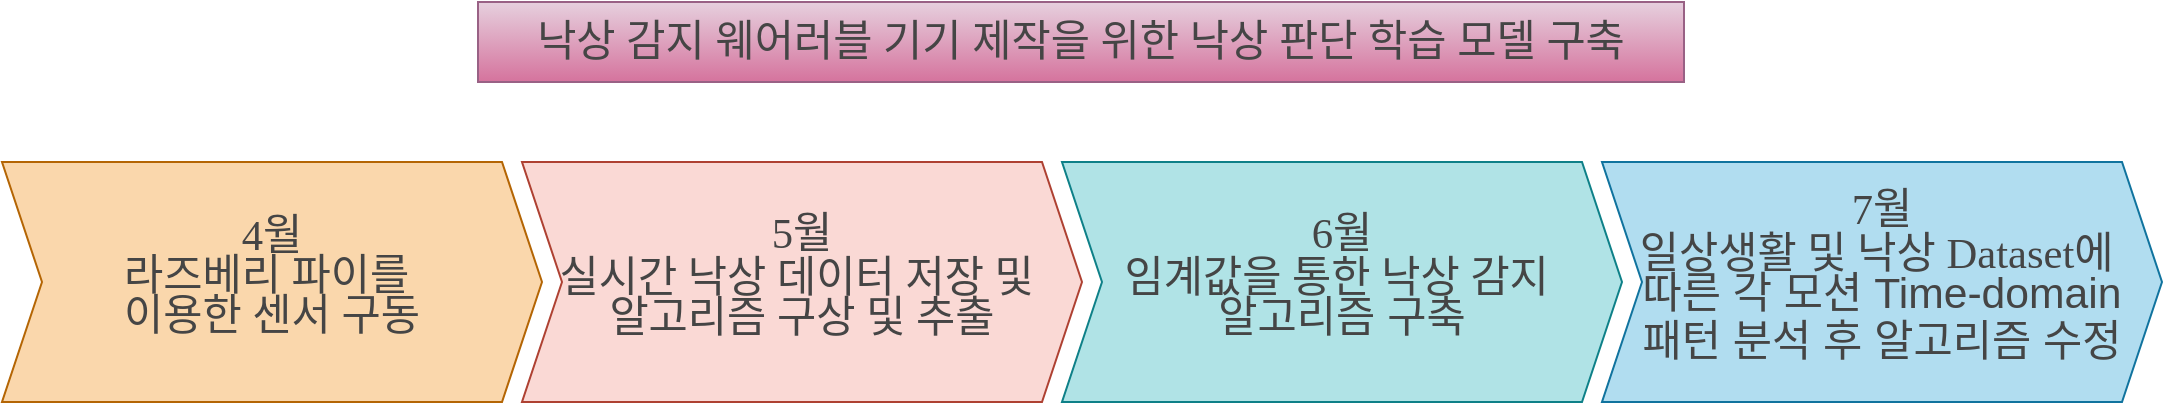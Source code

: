 <mxfile version="20.3.6" type="github">
  <diagram name="Page-1" id="12e1b939-464a-85fe-373e-61e167be1490">
    <mxGraphModel dx="1694" dy="894" grid="1" gridSize="10" guides="1" tooltips="1" connect="1" arrows="1" fold="1" page="1" pageScale="1.5" pageWidth="1169" pageHeight="826" background="none" math="0" shadow="0">
      <root>
        <mxCell id="0" />
        <mxCell id="1" parent="0" />
        <mxCell id="VXZKSgoOHZvKYw1qHndZ-1" value="&lt;p style=&quot;font-size: medium; margin: 0px; line-height: 1px;&quot; align=&quot;center&quot;&gt;&lt;span style=&quot;font-family: &amp;quot;.Times LT MM&amp;quot;; font-size: 16pt; color: rgb(69, 69, 69);&quot;&gt;4월&lt;/span&gt;&lt;/p&gt;&lt;p style=&quot;font-size: medium; margin: 0px; line-height: 1px;&quot; align=&quot;center&quot;&gt;&lt;span style=&quot;font-family: &amp;quot;.Times LT MM&amp;quot;; font-size: 16pt; color: rgb(69, 69, 69);&quot;&gt;&lt;br&gt;&lt;/span&gt;&lt;/p&gt;&lt;p style=&quot;font-size: medium; margin: 0px; line-height: 1px;&quot; align=&quot;center&quot;&gt;&lt;span style=&quot;font-family: &amp;quot;.Times LT MM&amp;quot;; font-size: 16pt; color: rgb(69, 69, 69);&quot;&gt;&lt;br&gt;&lt;/span&gt;&lt;/p&gt;&lt;p style=&quot;font-size: medium; margin: 0px; line-height: 1px;&quot; align=&quot;center&quot;&gt;&lt;span style=&quot;font-family: &amp;quot;.Times LT MM&amp;quot;; font-size: 16pt; color: rgb(69, 69, 69);&quot;&gt;&lt;br&gt;&lt;/span&gt;&lt;/p&gt;&lt;p style=&quot;font-size: medium; margin: 0px; line-height: 1px;&quot; align=&quot;center&quot;&gt;&lt;span style=&quot;font-family: &amp;quot;.Times LT MM&amp;quot;; font-size: 16pt; color: rgb(69, 69, 69);&quot;&gt;&lt;br&gt;&lt;/span&gt;&lt;/p&gt;&lt;p style=&quot;font-size: medium; margin: 0px; line-height: 1px;&quot; align=&quot;center&quot;&gt;&lt;span style=&quot;font-family: &amp;quot;.Times LT MM&amp;quot;; font-size: 16pt; color: rgb(69, 69, 69);&quot;&gt;&lt;br&gt;&lt;/span&gt;&lt;/p&gt;&lt;p style=&quot;font-size: medium; margin: 0px; line-height: 1px;&quot; align=&quot;center&quot;&gt;&lt;span style=&quot;font-family: &amp;quot;.Times LT MM&amp;quot;; font-size: 16pt; color: rgb(69, 69, 69);&quot;&gt;&lt;br&gt;&lt;/span&gt;&lt;/p&gt;&lt;p style=&quot;font-size: medium; margin: 0px; line-height: 1px;&quot; align=&quot;center&quot;&gt;&lt;span style=&quot;font-family: &amp;quot;.Times LT MM&amp;quot;; font-size: 16pt; color: rgb(69, 69, 69);&quot;&gt;&lt;br&gt;&lt;/span&gt;&lt;/p&gt;&lt;p style=&quot;font-size: medium; margin: 0px; line-height: 1px;&quot; align=&quot;center&quot;&gt;&lt;span style=&quot;font-family: &amp;quot;.Times LT MM&amp;quot;; font-size: 16pt; color: rgb(69, 69, 69);&quot;&gt;&lt;br&gt;&lt;/span&gt;&lt;/p&gt;&lt;p style=&quot;font-size: medium; margin: 0px; line-height: 1px;&quot; align=&quot;center&quot;&gt;&lt;span style=&quot;font-family: &amp;quot;.Times LT MM&amp;quot;; font-size: 16pt; color: rgb(69, 69, 69);&quot;&gt;&lt;br&gt;&lt;/span&gt;&lt;/p&gt;&lt;p style=&quot;font-size: medium; margin: 0px; line-height: 1px;&quot; align=&quot;center&quot;&gt;&lt;span style=&quot;color: rgb(69, 69, 69); font-family: &amp;quot;.Times LT MM&amp;quot;; font-size: 16pt; background-color: initial;&quot;&gt;라즈베리 파이를&amp;nbsp;&lt;/span&gt;&lt;/p&gt;&lt;p style=&quot;font-size: medium; margin: 0px; line-height: 1px;&quot; align=&quot;center&quot;&gt;&lt;span style=&quot;color: rgb(69, 69, 69); font-family: &amp;quot;.Times LT MM&amp;quot;; font-size: 16pt; background-color: initial;&quot;&gt;&lt;br&gt;&lt;/span&gt;&lt;/p&gt;&lt;p style=&quot;font-size: medium; margin: 0px; line-height: 1px;&quot; align=&quot;center&quot;&gt;&lt;span style=&quot;color: rgb(69, 69, 69); font-family: &amp;quot;.Times LT MM&amp;quot;; font-size: 16pt; background-color: initial;&quot;&gt;&lt;br&gt;&lt;/span&gt;&lt;/p&gt;&lt;p style=&quot;font-size: medium; margin: 0px; line-height: 1px;&quot; align=&quot;center&quot;&gt;&lt;span style=&quot;color: rgb(69, 69, 69); font-family: &amp;quot;.Times LT MM&amp;quot;; font-size: 16pt; background-color: initial;&quot;&gt;&lt;br&gt;&lt;/span&gt;&lt;/p&gt;&lt;p style=&quot;font-size: medium; margin: 0px; line-height: 1px;&quot; align=&quot;center&quot;&gt;&lt;span style=&quot;color: rgb(69, 69, 69); font-family: &amp;quot;.Times LT MM&amp;quot;; font-size: 16pt; background-color: initial;&quot;&gt;&lt;br&gt;&lt;/span&gt;&lt;/p&gt;&lt;p style=&quot;font-size: medium; margin: 0px; line-height: 1px;&quot; align=&quot;center&quot;&gt;&lt;span style=&quot;color: rgb(69, 69, 69); font-family: &amp;quot;.Times LT MM&amp;quot;; font-size: 16pt; background-color: initial;&quot;&gt;&lt;br&gt;&lt;/span&gt;&lt;/p&gt;&lt;p style=&quot;font-size: medium; margin: 0px; line-height: 1px;&quot; align=&quot;center&quot;&gt;&lt;span style=&quot;color: rgb(69, 69, 69); font-family: &amp;quot;.Times LT MM&amp;quot;; font-size: 16pt; background-color: initial;&quot;&gt;&lt;br&gt;&lt;/span&gt;&lt;/p&gt;&lt;p style=&quot;font-size: medium; margin: 0px; line-height: 1px;&quot; align=&quot;center&quot;&gt;&lt;span style=&quot;color: rgb(69, 69, 69); font-family: &amp;quot;.Times LT MM&amp;quot;; font-size: 16pt; background-color: initial;&quot;&gt;&lt;br&gt;&lt;/span&gt;&lt;/p&gt;&lt;p style=&quot;font-size: medium; margin: 0px; line-height: 1px;&quot; align=&quot;center&quot;&gt;&lt;span style=&quot;color: rgb(69, 69, 69); font-family: &amp;quot;.Times LT MM&amp;quot;; font-size: 16pt; background-color: initial;&quot;&gt;&lt;br&gt;&lt;/span&gt;&lt;/p&gt;&lt;p style=&quot;font-size: medium; margin: 0px; line-height: 1px;&quot; align=&quot;center&quot;&gt;&lt;span style=&quot;color: rgb(69, 69, 69); font-family: &amp;quot;.Times LT MM&amp;quot;; font-size: 16pt; background-color: initial;&quot;&gt;&lt;br&gt;&lt;/span&gt;&lt;/p&gt;&lt;p style=&quot;font-size: medium; margin: 0px; line-height: 1px;&quot; align=&quot;center&quot;&gt;&lt;span style=&quot;color: rgb(69, 69, 69); font-family: &amp;quot;.Times LT MM&amp;quot;; font-size: 16pt; background-color: initial;&quot;&gt;이용한 센서 구동&lt;/span&gt;&lt;br&gt;&lt;/p&gt;" style="shape=step;perimeter=stepPerimeter;whiteSpace=wrap;html=1;fixedSize=1;fillColor=#fad7ac;strokeColor=#b46504;" vertex="1" parent="1">
          <mxGeometry x="337" y="320" width="270" height="120" as="geometry" />
        </mxCell>
        <mxCell id="VXZKSgoOHZvKYw1qHndZ-5" value="&lt;span style=&quot;color: rgb(69, 69, 69); font-family: &amp;quot;.Times LT MM&amp;quot;; font-size: 21.333px;&quot;&gt;낙상 감지 웨어러블 기기 제작을 위한 낙상 판단 학습 모델 구축&lt;/span&gt;" style="text;html=1;strokeColor=#996185;fillColor=#e6d0de;align=center;verticalAlign=middle;whiteSpace=wrap;rounded=0;gradientColor=#d5739d;" vertex="1" parent="1">
          <mxGeometry x="575" y="240" width="603" height="40" as="geometry" />
        </mxCell>
        <mxCell id="VXZKSgoOHZvKYw1qHndZ-10" value="&lt;p style=&quot;font-size: medium; margin: 0px; line-height: 1px;&quot; align=&quot;center&quot;&gt;&lt;span style=&quot;font-family: &amp;quot;.Times LT MM&amp;quot;; font-size: 16pt; color: rgb(69, 69, 69);&quot;&gt;5월&lt;/span&gt;&lt;/p&gt;&lt;p style=&quot;font-size: medium; margin: 0px; line-height: 1px;&quot; align=&quot;center&quot;&gt;&lt;span style=&quot;font-family: &amp;quot;.Times LT MM&amp;quot;; font-size: 16pt; color: rgb(69, 69, 69);&quot;&gt;&lt;br&gt;&lt;/span&gt;&lt;/p&gt;&lt;p style=&quot;font-size: medium; margin: 0px; line-height: 1px;&quot; align=&quot;center&quot;&gt;&lt;span style=&quot;font-family: &amp;quot;.Times LT MM&amp;quot;; font-size: 16pt; color: rgb(69, 69, 69);&quot;&gt;&lt;br&gt;&lt;/span&gt;&lt;/p&gt;&lt;p style=&quot;font-size: medium; margin: 0px; line-height: 1px;&quot; align=&quot;center&quot;&gt;&lt;span style=&quot;font-family: &amp;quot;.Times LT MM&amp;quot;; font-size: 16pt; color: rgb(69, 69, 69);&quot;&gt;&lt;br&gt;&lt;/span&gt;&lt;/p&gt;&lt;p style=&quot;font-size: medium; margin: 0px; line-height: 1px;&quot; align=&quot;center&quot;&gt;&lt;span style=&quot;font-family: &amp;quot;.Times LT MM&amp;quot;; font-size: 16pt; color: rgb(69, 69, 69);&quot;&gt;&lt;br&gt;&lt;/span&gt;&lt;/p&gt;&lt;p style=&quot;font-size: medium; margin: 0px; line-height: 1px;&quot; align=&quot;center&quot;&gt;&lt;span style=&quot;font-family: &amp;quot;.Times LT MM&amp;quot;; font-size: 16pt; color: rgb(69, 69, 69);&quot;&gt;&lt;br&gt;&lt;/span&gt;&lt;/p&gt;&lt;p style=&quot;font-size: medium; margin: 0px; line-height: 1px;&quot; align=&quot;center&quot;&gt;&lt;span style=&quot;font-family: &amp;quot;.Times LT MM&amp;quot;; font-size: 16pt; color: rgb(69, 69, 69);&quot;&gt;&lt;br&gt;&lt;/span&gt;&lt;/p&gt;&lt;p style=&quot;font-size: medium; margin: 0px; line-height: 1px;&quot; align=&quot;center&quot;&gt;&lt;span style=&quot;font-family: &amp;quot;.Times LT MM&amp;quot;; font-size: 16pt; color: rgb(69, 69, 69);&quot;&gt;&lt;br&gt;&lt;/span&gt;&lt;/p&gt;&lt;p style=&quot;font-size: medium; margin: 0px; line-height: 1px;&quot; align=&quot;center&quot;&gt;&lt;span style=&quot;font-family: &amp;quot;.Times LT MM&amp;quot;; font-size: 16pt; color: rgb(69, 69, 69);&quot;&gt;&lt;br&gt;&lt;/span&gt;&lt;/p&gt;&lt;p style=&quot;font-size: medium; margin: 0px; line-height: 1px;&quot; align=&quot;center&quot;&gt;&lt;span style=&quot;font-family: &amp;quot;.Times LT MM&amp;quot;; font-size: 16pt; color: rgb(69, 69, 69);&quot;&gt;&lt;br&gt;&lt;/span&gt;&lt;/p&gt;&lt;p style=&quot;font-size: medium; margin: 0px; line-height: 1px;&quot; align=&quot;center&quot;&gt;&lt;span style=&quot;font-family: &amp;quot;.Times LT MM&amp;quot;; font-size: 16pt; color: rgb(69, 69, 69);&quot;&gt;&lt;br&gt;&lt;/span&gt;&lt;/p&gt;&lt;p style=&quot;font-size: medium; margin: 0px; line-height: 1px;&quot; align=&quot;center&quot;&gt;&lt;span style=&quot;font-family: &amp;quot;.Times LT MM&amp;quot;; font-size: 16pt; color: rgb(69, 69, 69);&quot;&gt;실시간 낙상 데이터 저장 및&amp;nbsp;&lt;/span&gt;&lt;/p&gt;&lt;p style=&quot;font-size: medium; margin: 0px; line-height: 1px;&quot; align=&quot;center&quot;&gt;&lt;span style=&quot;font-family: &amp;quot;.Times LT MM&amp;quot;; font-size: 16pt; color: rgb(69, 69, 69);&quot;&gt;&lt;br&gt;&lt;/span&gt;&lt;/p&gt;&lt;p style=&quot;font-size: medium; margin: 0px; line-height: 1px;&quot; align=&quot;center&quot;&gt;&lt;span style=&quot;font-family: &amp;quot;.Times LT MM&amp;quot;; font-size: 16pt; color: rgb(69, 69, 69);&quot;&gt;&lt;br&gt;&lt;/span&gt;&lt;/p&gt;&lt;p style=&quot;font-size: medium; margin: 0px; line-height: 1px;&quot; align=&quot;center&quot;&gt;&lt;span style=&quot;font-family: &amp;quot;.Times LT MM&amp;quot;; font-size: 16pt; color: rgb(69, 69, 69);&quot;&gt;&lt;br&gt;&lt;/span&gt;&lt;/p&gt;&lt;p style=&quot;font-size: medium; margin: 0px; line-height: 1px;&quot; align=&quot;center&quot;&gt;&lt;span style=&quot;font-family: &amp;quot;.Times LT MM&amp;quot;; font-size: 16pt; color: rgb(69, 69, 69);&quot;&gt;&lt;br&gt;&lt;/span&gt;&lt;/p&gt;&lt;p style=&quot;font-size: medium; margin: 0px; line-height: 1px;&quot; align=&quot;center&quot;&gt;&lt;span style=&quot;font-family: &amp;quot;.Times LT MM&amp;quot;; font-size: 16pt; color: rgb(69, 69, 69);&quot;&gt;&lt;br&gt;&lt;/span&gt;&lt;/p&gt;&lt;p style=&quot;font-size: medium; margin: 0px; line-height: 1px;&quot; align=&quot;center&quot;&gt;&lt;span style=&quot;font-family: &amp;quot;.Times LT MM&amp;quot;; font-size: 16pt; color: rgb(69, 69, 69);&quot;&gt;&lt;br&gt;&lt;/span&gt;&lt;/p&gt;&lt;p style=&quot;font-size: medium; margin: 0px; line-height: 1px;&quot; align=&quot;center&quot;&gt;&lt;span style=&quot;font-family: &amp;quot;.Times LT MM&amp;quot;; font-size: 16pt; color: rgb(69, 69, 69);&quot;&gt;&lt;br&gt;&lt;/span&gt;&lt;/p&gt;&lt;p style=&quot;font-size: medium; margin: 0px; line-height: 1px;&quot; align=&quot;center&quot;&gt;&lt;span style=&quot;font-family: &amp;quot;.Times LT MM&amp;quot;; font-size: 16pt; color: rgb(69, 69, 69);&quot;&gt;&lt;br&gt;&lt;/span&gt;&lt;/p&gt;&lt;p style=&quot;font-size: medium; margin: 0px; line-height: 1px;&quot; align=&quot;center&quot;&gt;&lt;span style=&quot;font-family: &amp;quot;.Times LT MM&amp;quot;; font-size: 16pt; color: rgb(69, 69, 69);&quot;&gt;&lt;br&gt;&lt;/span&gt;&lt;/p&gt;&lt;p style=&quot;font-size: medium; margin: 0px; line-height: 1px;&quot; align=&quot;center&quot;&gt;&lt;span style=&quot;font-family: &amp;quot;.Times LT MM&amp;quot;; font-size: 16pt; color: rgb(69, 69, 69);&quot;&gt;알고리즘 구상 및 추출&lt;/span&gt;&lt;/p&gt;" style="shape=step;perimeter=stepPerimeter;whiteSpace=wrap;html=1;fixedSize=1;fillColor=#fad9d5;strokeColor=#ae4132;" vertex="1" parent="1">
          <mxGeometry x="597" y="320" width="280" height="120" as="geometry" />
        </mxCell>
        <mxCell id="VXZKSgoOHZvKYw1qHndZ-11" value="&lt;p style=&quot;font-size: medium; margin: 0px; line-height: 1px;&quot; align=&quot;center&quot;&gt;&lt;span style=&quot;font-family: &amp;quot;.Times LT MM&amp;quot;; font-size: 16pt; color: rgb(69, 69, 69);&quot;&gt;6월&lt;/span&gt;&lt;/p&gt;&lt;p style=&quot;font-size: medium; margin: 0px; line-height: 1px;&quot; align=&quot;center&quot;&gt;&lt;span style=&quot;font-family: &amp;quot;.Times LT MM&amp;quot;; font-size: 16pt; color: rgb(69, 69, 69);&quot;&gt;&lt;br&gt;&lt;/span&gt;&lt;/p&gt;&lt;p style=&quot;font-size: medium; margin: 0px; line-height: 1px;&quot; align=&quot;center&quot;&gt;&lt;span style=&quot;font-family: &amp;quot;.Times LT MM&amp;quot;; font-size: 16pt; color: rgb(69, 69, 69);&quot;&gt;&lt;br&gt;&lt;/span&gt;&lt;/p&gt;&lt;p style=&quot;font-size: medium; margin: 0px; line-height: 1px;&quot; align=&quot;center&quot;&gt;&lt;span style=&quot;font-family: &amp;quot;.Times LT MM&amp;quot;; font-size: 16pt; color: rgb(69, 69, 69);&quot;&gt;&lt;br&gt;&lt;/span&gt;&lt;/p&gt;&lt;p style=&quot;font-size: medium; margin: 0px; line-height: 1px;&quot; align=&quot;center&quot;&gt;&lt;span style=&quot;font-family: &amp;quot;.Times LT MM&amp;quot;; font-size: 16pt; color: rgb(69, 69, 69);&quot;&gt;&lt;br&gt;&lt;/span&gt;&lt;/p&gt;&lt;p style=&quot;font-size: medium; margin: 0px; line-height: 1px;&quot; align=&quot;center&quot;&gt;&lt;span style=&quot;font-family: &amp;quot;.Times LT MM&amp;quot;; font-size: 16pt; color: rgb(69, 69, 69);&quot;&gt;&lt;br&gt;&lt;/span&gt;&lt;/p&gt;&lt;p style=&quot;font-size: medium; margin: 0px; line-height: 1px;&quot; align=&quot;center&quot;&gt;&lt;span style=&quot;font-family: &amp;quot;.Times LT MM&amp;quot;; font-size: 16pt; color: rgb(69, 69, 69);&quot;&gt;&lt;br&gt;&lt;/span&gt;&lt;/p&gt;&lt;p style=&quot;font-size: medium; margin: 0px; line-height: 1px;&quot; align=&quot;center&quot;&gt;&lt;span style=&quot;font-family: &amp;quot;.Times LT MM&amp;quot;; font-size: 16pt; color: rgb(69, 69, 69);&quot;&gt;&lt;br&gt;&lt;/span&gt;&lt;/p&gt;&lt;p style=&quot;font-size: medium; margin: 0px; line-height: 1px;&quot; align=&quot;center&quot;&gt;&lt;span style=&quot;font-family: &amp;quot;.Times LT MM&amp;quot;; font-size: 16pt; color: rgb(69, 69, 69);&quot;&gt;&lt;br&gt;&lt;/span&gt;&lt;/p&gt;&lt;p style=&quot;font-size: medium; margin: 0px; line-height: 1px;&quot; align=&quot;center&quot;&gt;&lt;span style=&quot;font-family: &amp;quot;.Times LT MM&amp;quot;; font-size: 16pt; color: rgb(69, 69, 69);&quot;&gt;&lt;br&gt;&lt;/span&gt;&lt;/p&gt;&lt;p style=&quot;font-size: medium; margin: 0px; line-height: 1px;&quot; align=&quot;center&quot;&gt;&lt;span style=&quot;font-family: &amp;quot;.Times LT MM&amp;quot;; font-size: 16pt; color: rgb(69, 69, 69);&quot;&gt;&lt;br&gt;&lt;/span&gt;&lt;/p&gt;&lt;p style=&quot;font-size: medium; margin: 0px; line-height: 1px;&quot; align=&quot;center&quot;&gt;&lt;span style=&quot;font-family: &amp;quot;.Times LT MM&amp;quot;; font-size: 16pt; color: rgb(69, 69, 69);&quot;&gt;임계값을 통한 낙상 감지&amp;nbsp;&lt;/span&gt;&lt;/p&gt;&lt;p style=&quot;font-size: medium; margin: 0px; line-height: 1px;&quot; align=&quot;center&quot;&gt;&lt;span style=&quot;font-family: &amp;quot;.Times LT MM&amp;quot;; font-size: 16pt; color: rgb(69, 69, 69);&quot;&gt;&lt;br&gt;&lt;/span&gt;&lt;/p&gt;&lt;p style=&quot;font-size: medium; margin: 0px; line-height: 1px;&quot; align=&quot;center&quot;&gt;&lt;span style=&quot;font-family: &amp;quot;.Times LT MM&amp;quot;; font-size: 16pt; color: rgb(69, 69, 69);&quot;&gt;&lt;br&gt;&lt;/span&gt;&lt;/p&gt;&lt;p style=&quot;font-size: medium; margin: 0px; line-height: 1px;&quot; align=&quot;center&quot;&gt;&lt;span style=&quot;font-family: &amp;quot;.Times LT MM&amp;quot;; font-size: 16pt; color: rgb(69, 69, 69);&quot;&gt;&lt;br&gt;&lt;/span&gt;&lt;/p&gt;&lt;p style=&quot;font-size: medium; margin: 0px; line-height: 1px;&quot; align=&quot;center&quot;&gt;&lt;span style=&quot;font-family: &amp;quot;.Times LT MM&amp;quot;; font-size: 16pt; color: rgb(69, 69, 69);&quot;&gt;&lt;br&gt;&lt;/span&gt;&lt;/p&gt;&lt;p style=&quot;font-size: medium; margin: 0px; line-height: 1px;&quot; align=&quot;center&quot;&gt;&lt;span style=&quot;font-family: &amp;quot;.Times LT MM&amp;quot;; font-size: 16pt; color: rgb(69, 69, 69);&quot;&gt;&lt;br&gt;&lt;/span&gt;&lt;/p&gt;&lt;p style=&quot;font-size: medium; margin: 0px; line-height: 1px;&quot; align=&quot;center&quot;&gt;&lt;span style=&quot;font-family: &amp;quot;.Times LT MM&amp;quot;; font-size: 16pt; color: rgb(69, 69, 69);&quot;&gt;&lt;br&gt;&lt;/span&gt;&lt;/p&gt;&lt;p style=&quot;font-size: medium; margin: 0px; line-height: 1px;&quot; align=&quot;center&quot;&gt;&lt;span style=&quot;font-family: &amp;quot;.Times LT MM&amp;quot;; font-size: 16pt; color: rgb(69, 69, 69);&quot;&gt;&lt;br&gt;&lt;/span&gt;&lt;/p&gt;&lt;p style=&quot;font-size: medium; margin: 0px; line-height: 1px;&quot; align=&quot;center&quot;&gt;&lt;span style=&quot;font-family: &amp;quot;.Times LT MM&amp;quot;; font-size: 16pt; color: rgb(69, 69, 69);&quot;&gt;&lt;br&gt;&lt;/span&gt;&lt;/p&gt;&lt;p style=&quot;font-size: medium; margin: 0px; line-height: 1px;&quot; align=&quot;center&quot;&gt;&lt;span style=&quot;font-family: &amp;quot;.Times LT MM&amp;quot;; font-size: 16pt; color: rgb(69, 69, 69);&quot;&gt;&lt;br&gt;&lt;/span&gt;&lt;/p&gt;&lt;p style=&quot;margin: 0px; line-height: 1px;&quot; align=&quot;center&quot;&gt;&lt;font face=&quot;.Times LT MM&quot; color=&quot;#454545&quot;&gt;&lt;span style=&quot;font-size: 21.333px;&quot;&gt;알고리즘 구축&lt;/span&gt;&lt;/font&gt;&lt;/p&gt;" style="shape=step;perimeter=stepPerimeter;whiteSpace=wrap;html=1;fixedSize=1;fillColor=#b0e3e6;strokeColor=#0e8088;" vertex="1" parent="1">
          <mxGeometry x="867" y="320" width="280" height="120" as="geometry" />
        </mxCell>
        <mxCell id="VXZKSgoOHZvKYw1qHndZ-12" value="&lt;p style=&quot;font-size: medium; margin: 0px; line-height: 1px;&quot; align=&quot;center&quot;&gt;&lt;span style=&quot;font-family: &amp;quot;.Times LT MM&amp;quot;; font-size: 16pt; color: rgb(69, 69, 69);&quot;&gt;7월&lt;/span&gt;&lt;/p&gt;&lt;p style=&quot;font-size: medium; margin: 0px; line-height: 1px;&quot; align=&quot;center&quot;&gt;&lt;span style=&quot;font-family: &amp;quot;.Times LT MM&amp;quot;; font-size: 16pt; color: rgb(69, 69, 69);&quot;&gt;&lt;br&gt;&lt;/span&gt;&lt;/p&gt;&lt;p style=&quot;font-size: medium; margin: 0px; line-height: 1px;&quot; align=&quot;center&quot;&gt;&lt;span style=&quot;font-family: &amp;quot;.Times LT MM&amp;quot;; font-size: 16pt; color: rgb(69, 69, 69);&quot;&gt;&lt;br&gt;&lt;/span&gt;&lt;/p&gt;&lt;p style=&quot;font-size: medium; margin: 0px; line-height: 1px;&quot; align=&quot;center&quot;&gt;&lt;span style=&quot;font-family: &amp;quot;.Times LT MM&amp;quot;; font-size: 16pt; color: rgb(69, 69, 69);&quot;&gt;&lt;br&gt;&lt;/span&gt;&lt;/p&gt;&lt;p style=&quot;font-size: medium; margin: 0px; line-height: 1px;&quot; align=&quot;center&quot;&gt;&lt;span style=&quot;font-family: &amp;quot;.Times LT MM&amp;quot;; font-size: 16pt; color: rgb(69, 69, 69);&quot;&gt;&lt;br&gt;&lt;/span&gt;&lt;/p&gt;&lt;p style=&quot;font-size: medium; margin: 0px; line-height: 1px;&quot; align=&quot;center&quot;&gt;&lt;span style=&quot;font-family: &amp;quot;.Times LT MM&amp;quot;; font-size: 16pt; color: rgb(69, 69, 69);&quot;&gt;&lt;br&gt;&lt;/span&gt;&lt;/p&gt;&lt;p style=&quot;font-size: medium; margin: 0px; line-height: 1px;&quot; align=&quot;center&quot;&gt;&lt;span style=&quot;font-family: &amp;quot;.Times LT MM&amp;quot;; font-size: 16pt; color: rgb(69, 69, 69);&quot;&gt;&lt;br&gt;&lt;/span&gt;&lt;/p&gt;&lt;p style=&quot;font-size: medium; margin: 0px; line-height: 1px;&quot; align=&quot;center&quot;&gt;&lt;span style=&quot;font-family: &amp;quot;.Times LT MM&amp;quot;; font-size: 16pt; color: rgb(69, 69, 69);&quot;&gt;&lt;br&gt;&lt;/span&gt;&lt;/p&gt;&lt;p style=&quot;font-size: medium; margin: 0px; line-height: 1px;&quot; align=&quot;center&quot;&gt;&lt;span style=&quot;font-family: &amp;quot;.Times LT MM&amp;quot;; font-size: 16pt; color: rgb(69, 69, 69);&quot;&gt;&lt;br&gt;&lt;/span&gt;&lt;/p&gt;&lt;p style=&quot;font-size: medium; margin: 0px; line-height: 1px;&quot; align=&quot;center&quot;&gt;&lt;span style=&quot;font-family: &amp;quot;.Times LT MM&amp;quot;; font-size: 16pt; color: rgb(69, 69, 69);&quot;&gt;&lt;br&gt;&lt;/span&gt;&lt;/p&gt;&lt;p style=&quot;font-size: medium; margin: 0px; line-height: 1px;&quot; align=&quot;center&quot;&gt;&lt;span style=&quot;font-family: &amp;quot;.Times LT MM&amp;quot;; font-size: 16pt; color: rgb(69, 69, 69);&quot;&gt;&lt;br&gt;&lt;/span&gt;&lt;/p&gt;&lt;p style=&quot;font-size: medium; margin: 0px; line-height: 1px;&quot; align=&quot;center&quot;&gt;&lt;span style=&quot;font-family: &amp;quot;.Times LT MM&amp;quot;; font-size: 16pt; color: rgb(69, 69, 69);&quot;&gt;일상생활 및 낙상 Dataset에&amp;nbsp;&lt;/span&gt;&lt;/p&gt;&lt;p style=&quot;font-size: medium; margin: 0px; line-height: 1px;&quot; align=&quot;center&quot;&gt;&lt;span style=&quot;font-family: &amp;quot;.Times LT MM&amp;quot;; font-size: 16pt; color: rgb(69, 69, 69);&quot;&gt;&lt;br&gt;&lt;/span&gt;&lt;/p&gt;&lt;p style=&quot;font-size: medium; margin: 0px; line-height: 1px;&quot; align=&quot;center&quot;&gt;&lt;span style=&quot;font-family: &amp;quot;.Times LT MM&amp;quot;; font-size: 16pt; color: rgb(69, 69, 69);&quot;&gt;&lt;br&gt;&lt;/span&gt;&lt;/p&gt;&lt;p style=&quot;font-size: medium; margin: 0px; line-height: 1px;&quot; align=&quot;center&quot;&gt;&lt;span style=&quot;font-family: &amp;quot;.Times LT MM&amp;quot;; font-size: 16pt; color: rgb(69, 69, 69);&quot;&gt;&lt;br&gt;&lt;/span&gt;&lt;/p&gt;&lt;p style=&quot;font-size: medium; margin: 0px; line-height: 1px;&quot; align=&quot;center&quot;&gt;&lt;span style=&quot;font-family: &amp;quot;.Times LT MM&amp;quot;; font-size: 16pt; color: rgb(69, 69, 69);&quot;&gt;&lt;br&gt;&lt;/span&gt;&lt;/p&gt;&lt;p style=&quot;font-size: medium; margin: 0px; line-height: 1px;&quot; align=&quot;center&quot;&gt;&lt;span style=&quot;font-family: &amp;quot;.Times LT MM&amp;quot;; font-size: 16pt; color: rgb(69, 69, 69);&quot;&gt;&lt;br&gt;&lt;/span&gt;&lt;/p&gt;&lt;p style=&quot;font-size: medium; margin: 0px; line-height: 1px;&quot; align=&quot;center&quot;&gt;&lt;span style=&quot;font-family: &amp;quot;.Times LT MM&amp;quot;; font-size: 16pt; color: rgb(69, 69, 69);&quot;&gt;&lt;br&gt;&lt;/span&gt;&lt;/p&gt;&lt;p style=&quot;font-size: medium; margin: 0px; line-height: 1px;&quot; align=&quot;center&quot;&gt;&lt;span style=&quot;font-family: &amp;quot;.Times LT MM&amp;quot;; font-size: 16pt; color: rgb(69, 69, 69);&quot;&gt;&lt;br&gt;&lt;/span&gt;&lt;/p&gt;&lt;p style=&quot;font-size: medium; margin: 0px; line-height: 1px;&quot; align=&quot;center&quot;&gt;&lt;span style=&quot;font-family: &amp;quot;.Times LT MM&amp;quot;; font-size: 16pt; color: rgb(69, 69, 69);&quot;&gt;&lt;br&gt;&lt;/span&gt;&lt;/p&gt;&lt;p style=&quot;font-size: medium; margin: 0px; line-height: 1px;&quot; align=&quot;center&quot;&gt;&lt;span style=&quot;font-family: &amp;quot;.Times LT MM&amp;quot;; font-size: 16pt; color: rgb(69, 69, 69);&quot;&gt;&lt;br&gt;&lt;/span&gt;&lt;/p&gt;&lt;p style=&quot;margin: 0px; line-height: 1px;&quot; align=&quot;center&quot;&gt;&lt;font face=&quot;.Times LT MM&quot; color=&quot;#454545&quot;&gt;&lt;span style=&quot;font-size: 21.333px;&quot;&gt;따른 각 모션 Time-domain&lt;/span&gt;&lt;/font&gt;&lt;/p&gt;&lt;p style=&quot;margin: 0px; line-height: 1px;&quot; align=&quot;center&quot;&gt;&lt;br&gt;&lt;/p&gt;&lt;p style=&quot;margin: 0px; line-height: 1px;&quot; align=&quot;center&quot;&gt;&lt;br&gt;&lt;/p&gt;&lt;p style=&quot;margin: 0px; line-height: 1px;&quot; align=&quot;center&quot;&gt;&lt;br&gt;&lt;/p&gt;&lt;p style=&quot;margin: 0px; line-height: 1px;&quot; align=&quot;center&quot;&gt;&lt;br&gt;&lt;/p&gt;&lt;p style=&quot;margin: 0px; line-height: 1px;&quot; align=&quot;center&quot;&gt;&lt;br&gt;&lt;/p&gt;&lt;p style=&quot;margin: 0px; line-height: 1px;&quot; align=&quot;center&quot;&gt;&lt;br&gt;&lt;/p&gt;&lt;p style=&quot;margin: 0px; line-height: 1px;&quot; align=&quot;center&quot;&gt;&lt;br&gt;&lt;/p&gt;&lt;p style=&quot;margin: 0px; line-height: 1px;&quot; align=&quot;center&quot;&gt;&lt;br&gt;&lt;/p&gt;&lt;p style=&quot;margin: 0px; line-height: 1px;&quot; align=&quot;center&quot;&gt;&lt;br&gt;&lt;/p&gt;&lt;p style=&quot;margin: 0px; line-height: 1px;&quot; align=&quot;center&quot;&gt;&lt;br&gt;&lt;/p&gt;&lt;p style=&quot;margin: 0px; line-height: 1px;&quot; align=&quot;center&quot;&gt;&lt;br&gt;&lt;/p&gt;&lt;p style=&quot;margin: 0px; line-height: 1px;&quot; align=&quot;center&quot;&gt;&lt;br&gt;&lt;/p&gt;&lt;p style=&quot;margin: 0px; line-height: 1px;&quot; align=&quot;center&quot;&gt;&lt;br&gt;&lt;/p&gt;&lt;p style=&quot;margin: 0px; line-height: 1px;&quot; align=&quot;center&quot;&gt;&lt;br&gt;&lt;/p&gt;&lt;p style=&quot;margin: 0px; line-height: 1px;&quot; align=&quot;center&quot;&gt;&lt;br&gt;&lt;/p&gt;&lt;p style=&quot;margin: 0px; line-height: 1px;&quot; align=&quot;center&quot;&gt;&lt;br&gt;&lt;/p&gt;&lt;p style=&quot;margin: 0px; line-height: 1px;&quot; align=&quot;center&quot;&gt;&lt;br&gt;&lt;/p&gt;&lt;p style=&quot;margin: 0px; line-height: 1px;&quot; align=&quot;center&quot;&gt;&lt;br&gt;&lt;/p&gt;&lt;p style=&quot;margin: 0px; line-height: 1px;&quot; align=&quot;center&quot;&gt;&lt;br&gt;&lt;/p&gt;&lt;p style=&quot;margin: 0px; line-height: 1px;&quot; align=&quot;center&quot;&gt;&lt;br&gt;&lt;/p&gt;&lt;p style=&quot;margin: 0px; line-height: 1px;&quot; align=&quot;center&quot;&gt;&lt;font color=&quot;#454545&quot;&gt;&lt;span style=&quot;font-size: 21.333px;&quot;&gt;패턴 분석 후 알고리즘 수정&lt;/span&gt;&lt;/font&gt;&lt;/p&gt;" style="shape=step;perimeter=stepPerimeter;whiteSpace=wrap;html=1;fixedSize=1;fillColor=#b1ddf0;strokeColor=#10739e;" vertex="1" parent="1">
          <mxGeometry x="1137" y="320" width="280" height="120" as="geometry" />
        </mxCell>
      </root>
    </mxGraphModel>
  </diagram>
</mxfile>
